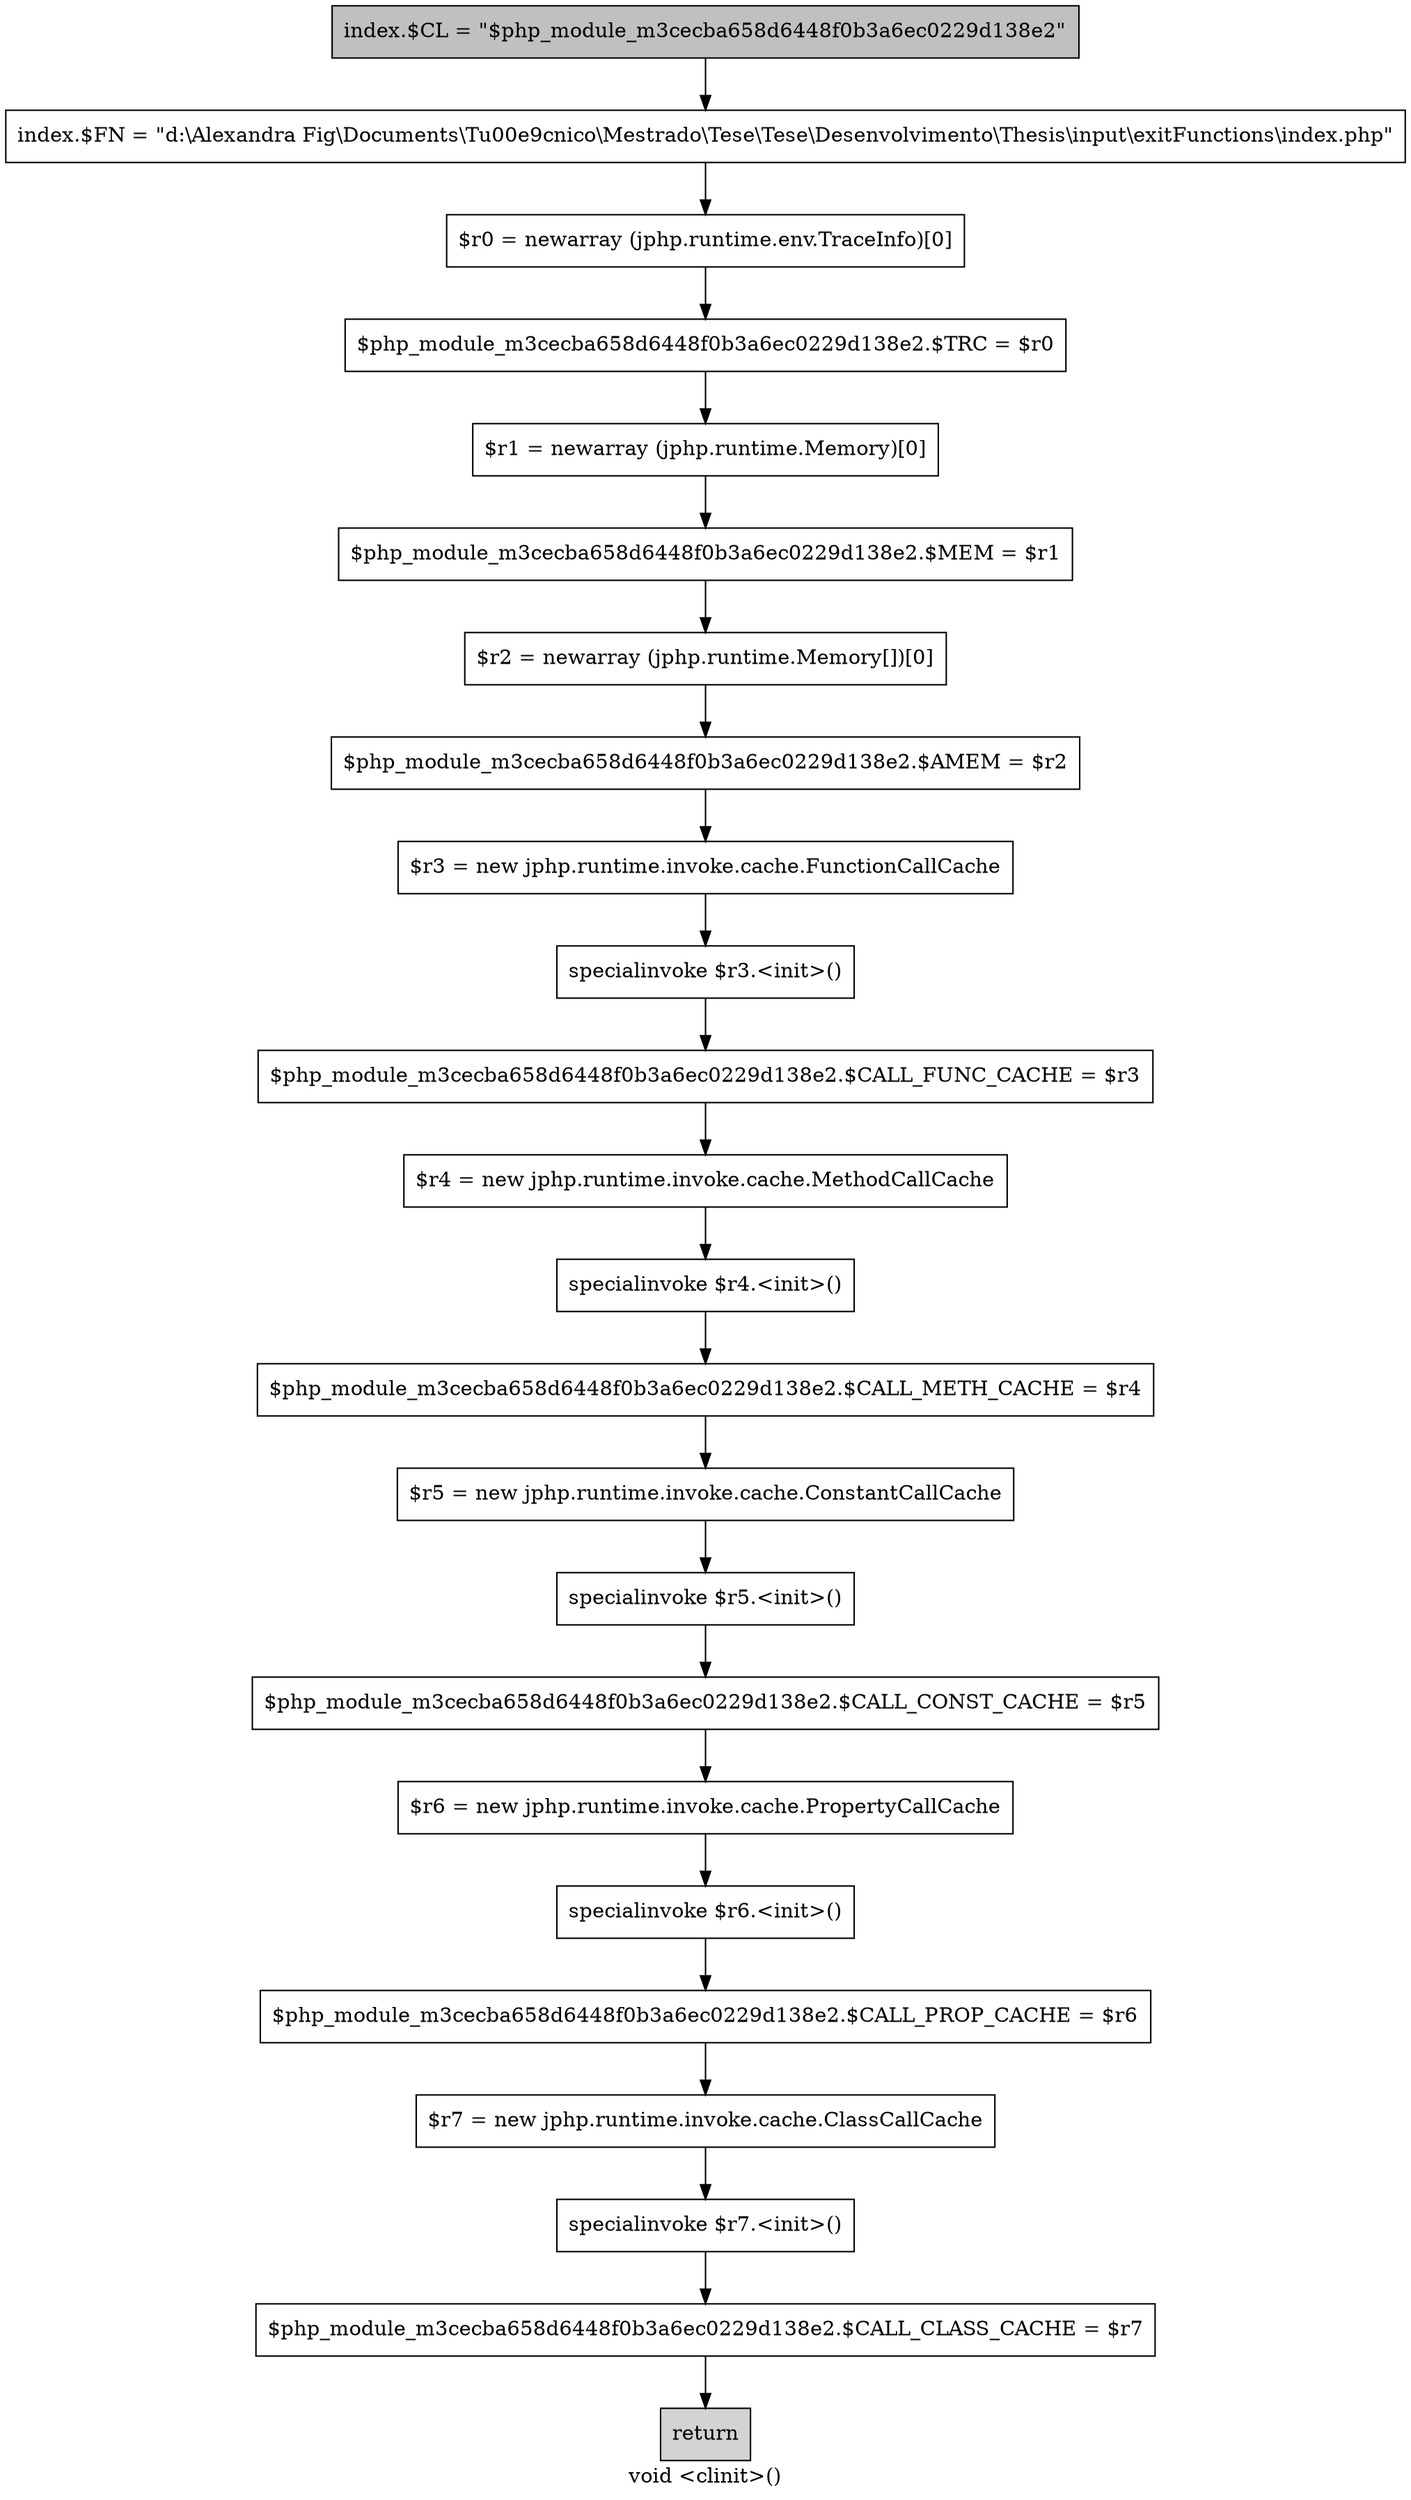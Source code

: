 digraph "void <clinit>()" {
    label="void <clinit>()";
    node [shape=box];
    "0" [style=filled,fillcolor=gray,label="index.$CL = \"$php_module_m3cecba658d6448f0b3a6ec0229d138e2\"",];
    "1" [label="index.$FN = \"d:\\Alexandra Fig\\Documents\\T\u00e9cnico\\Mestrado\\Tese\\Tese\\Desenvolvimento\\Thesis\\input\\exitFunctions\\index.php\"",];
    "0"->"1";
    "2" [label="$r0 = newarray (jphp.runtime.env.TraceInfo)[0]",];
    "1"->"2";
    "3" [label="$php_module_m3cecba658d6448f0b3a6ec0229d138e2.$TRC = $r0",];
    "2"->"3";
    "4" [label="$r1 = newarray (jphp.runtime.Memory)[0]",];
    "3"->"4";
    "5" [label="$php_module_m3cecba658d6448f0b3a6ec0229d138e2.$MEM = $r1",];
    "4"->"5";
    "6" [label="$r2 = newarray (jphp.runtime.Memory[])[0]",];
    "5"->"6";
    "7" [label="$php_module_m3cecba658d6448f0b3a6ec0229d138e2.$AMEM = $r2",];
    "6"->"7";
    "8" [label="$r3 = new jphp.runtime.invoke.cache.FunctionCallCache",];
    "7"->"8";
    "9" [label="specialinvoke $r3.<init>()",];
    "8"->"9";
    "10" [label="$php_module_m3cecba658d6448f0b3a6ec0229d138e2.$CALL_FUNC_CACHE = $r3",];
    "9"->"10";
    "11" [label="$r4 = new jphp.runtime.invoke.cache.MethodCallCache",];
    "10"->"11";
    "12" [label="specialinvoke $r4.<init>()",];
    "11"->"12";
    "13" [label="$php_module_m3cecba658d6448f0b3a6ec0229d138e2.$CALL_METH_CACHE = $r4",];
    "12"->"13";
    "14" [label="$r5 = new jphp.runtime.invoke.cache.ConstantCallCache",];
    "13"->"14";
    "15" [label="specialinvoke $r5.<init>()",];
    "14"->"15";
    "16" [label="$php_module_m3cecba658d6448f0b3a6ec0229d138e2.$CALL_CONST_CACHE = $r5",];
    "15"->"16";
    "17" [label="$r6 = new jphp.runtime.invoke.cache.PropertyCallCache",];
    "16"->"17";
    "18" [label="specialinvoke $r6.<init>()",];
    "17"->"18";
    "19" [label="$php_module_m3cecba658d6448f0b3a6ec0229d138e2.$CALL_PROP_CACHE = $r6",];
    "18"->"19";
    "20" [label="$r7 = new jphp.runtime.invoke.cache.ClassCallCache",];
    "19"->"20";
    "21" [label="specialinvoke $r7.<init>()",];
    "20"->"21";
    "22" [label="$php_module_m3cecba658d6448f0b3a6ec0229d138e2.$CALL_CLASS_CACHE = $r7",];
    "21"->"22";
    "23" [style=filled,fillcolor=lightgray,label="return",];
    "22"->"23";
}
